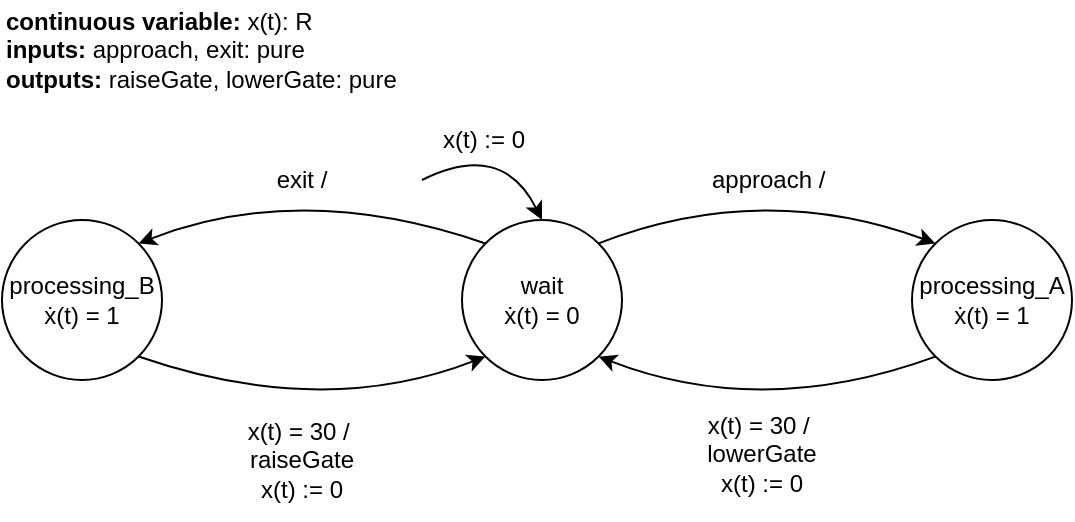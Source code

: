 <mxfile version="14.4.3" type="device"><diagram id="_0oC7uV5XCivWyWWmqVy" name="Page-1"><mxGraphModel dx="782" dy="469" grid="1" gridSize="10" guides="1" tooltips="1" connect="1" arrows="1" fold="1" page="1" pageScale="1" pageWidth="850" pageHeight="1100" math="0" shadow="0"><root><mxCell id="0"/><mxCell id="1" parent="0"/><mxCell id="Eq-3WTElnbCDZAMwR8S5-1" value="processing_A&lt;br&gt;ẋ(t) = 1" style="ellipse;whiteSpace=wrap;html=1;aspect=fixed;" parent="1" vertex="1"><mxGeometry x="505" y="150" width="80" height="80" as="geometry"/></mxCell><mxCell id="Eq-3WTElnbCDZAMwR8S5-2" value="&lt;b&gt;continuous variable: &lt;/b&gt;x(t): R&lt;br&gt;&lt;b&gt;inputs: &lt;/b&gt;approach, exit: pure&lt;br&gt;&lt;b&gt;outputs:&lt;/b&gt;&amp;nbsp;raiseGate, lowerGate: pure" style="text;html=1;strokeColor=none;fillColor=none;align=left;verticalAlign=middle;whiteSpace=wrap;rounded=0;" parent="1" vertex="1"><mxGeometry x="50" y="40" width="200" height="50" as="geometry"/></mxCell><mxCell id="CtZGWBQYwm7nkvqCMbyp-1" value="wait&lt;br&gt;ẋ(t) = 0" style="ellipse;whiteSpace=wrap;html=1;aspect=fixed;" parent="1" vertex="1"><mxGeometry x="280" y="150" width="80" height="80" as="geometry"/></mxCell><mxCell id="CtZGWBQYwm7nkvqCMbyp-4" value="x(t) := 0" style="text;html=1;strokeColor=none;fillColor=none;align=center;verticalAlign=middle;whiteSpace=wrap;rounded=0;" parent="1" vertex="1"><mxGeometry x="266" y="100" width="50" height="20" as="geometry"/></mxCell><mxCell id="CtZGWBQYwm7nkvqCMbyp-7" value="processing_B&lt;br&gt;ẋ(t) = 1" style="ellipse;whiteSpace=wrap;html=1;aspect=fixed;" parent="1" vertex="1"><mxGeometry x="50" y="150" width="80" height="80" as="geometry"/></mxCell><mxCell id="CtZGWBQYwm7nkvqCMbyp-9" value="approach /&amp;nbsp;" style="text;html=1;strokeColor=none;fillColor=none;align=center;verticalAlign=middle;whiteSpace=wrap;rounded=0;rotation=0;" parent="1" vertex="1"><mxGeometry x="400" y="120" width="70" height="20" as="geometry"/></mxCell><mxCell id="CtZGWBQYwm7nkvqCMbyp-12" value="x(t) = 30 /&amp;nbsp;&lt;br&gt;lowerGate&lt;br&gt;x(t) := 0" style="text;html=1;strokeColor=none;fillColor=none;align=center;verticalAlign=middle;whiteSpace=wrap;rounded=0;rotation=0;" parent="1" vertex="1"><mxGeometry x="400" y="240" width="60" height="54" as="geometry"/></mxCell><mxCell id="CtZGWBQYwm7nkvqCMbyp-16" value="exit /" style="text;html=1;strokeColor=none;fillColor=none;align=center;verticalAlign=middle;whiteSpace=wrap;rounded=0;" parent="1" vertex="1"><mxGeometry x="180" y="120" width="40" height="20" as="geometry"/></mxCell><mxCell id="CtZGWBQYwm7nkvqCMbyp-17" value="x(t) = 30 /&amp;nbsp;&lt;br&gt;raiseGate&lt;br&gt;x(t) := 0" style="text;html=1;strokeColor=none;fillColor=none;align=center;verticalAlign=middle;whiteSpace=wrap;rounded=0;" parent="1" vertex="1"><mxGeometry x="170" y="240" width="60" height="60" as="geometry"/></mxCell><mxCell id="CtZGWBQYwm7nkvqCMbyp-20" value="" style="endArrow=classic;html=1;entryX=0.5;entryY=0;entryDx=0;entryDy=0;curved=1;" parent="1" target="CtZGWBQYwm7nkvqCMbyp-1" edge="1"><mxGeometry width="50" height="50" relative="1" as="geometry"><mxPoint x="260" y="130" as="sourcePoint"/><mxPoint x="339.701" y="59.996" as="targetPoint"/><Array as="points"><mxPoint x="300" y="110"/></Array></mxGeometry></mxCell><mxCell id="CtZGWBQYwm7nkvqCMbyp-21" value="" style="endArrow=classic;html=1;entryX=0;entryY=0;entryDx=0;entryDy=0;exitX=1;exitY=0;exitDx=0;exitDy=0;curved=1;" parent="1" source="CtZGWBQYwm7nkvqCMbyp-1" target="Eq-3WTElnbCDZAMwR8S5-1" edge="1"><mxGeometry width="50" height="50" relative="1" as="geometry"><mxPoint x="270" y="260" as="sourcePoint"/><mxPoint x="320" y="210" as="targetPoint"/><Array as="points"><mxPoint x="430" y="130"/></Array></mxGeometry></mxCell><mxCell id="CtZGWBQYwm7nkvqCMbyp-22" value="" style="endArrow=classic;html=1;entryX=1;entryY=1;entryDx=0;entryDy=0;exitX=0;exitY=1;exitDx=0;exitDy=0;curved=1;" parent="1" source="Eq-3WTElnbCDZAMwR8S5-1" target="CtZGWBQYwm7nkvqCMbyp-1" edge="1"><mxGeometry width="50" height="50" relative="1" as="geometry"><mxPoint x="270" y="260" as="sourcePoint"/><mxPoint x="320" y="210" as="targetPoint"/><Array as="points"><mxPoint x="430" y="250"/></Array></mxGeometry></mxCell><mxCell id="CtZGWBQYwm7nkvqCMbyp-23" value="" style="endArrow=classic;html=1;entryX=1;entryY=0;entryDx=0;entryDy=0;exitX=0;exitY=0;exitDx=0;exitDy=0;curved=1;" parent="1" source="CtZGWBQYwm7nkvqCMbyp-1" target="CtZGWBQYwm7nkvqCMbyp-7" edge="1"><mxGeometry width="50" height="50" relative="1" as="geometry"><mxPoint x="270" y="260" as="sourcePoint"/><mxPoint x="320" y="210" as="targetPoint"/><Array as="points"><mxPoint x="200" y="130"/></Array></mxGeometry></mxCell><mxCell id="CtZGWBQYwm7nkvqCMbyp-25" value="" style="endArrow=classic;html=1;exitX=1;exitY=1;exitDx=0;exitDy=0;entryX=0;entryY=1;entryDx=0;entryDy=0;curved=1;" parent="1" source="CtZGWBQYwm7nkvqCMbyp-7" target="CtZGWBQYwm7nkvqCMbyp-1" edge="1"><mxGeometry width="50" height="50" relative="1" as="geometry"><mxPoint x="270" y="260" as="sourcePoint"/><mxPoint x="320" y="210" as="targetPoint"/><Array as="points"><mxPoint x="210" y="250"/></Array></mxGeometry></mxCell></root></mxGraphModel></diagram></mxfile>